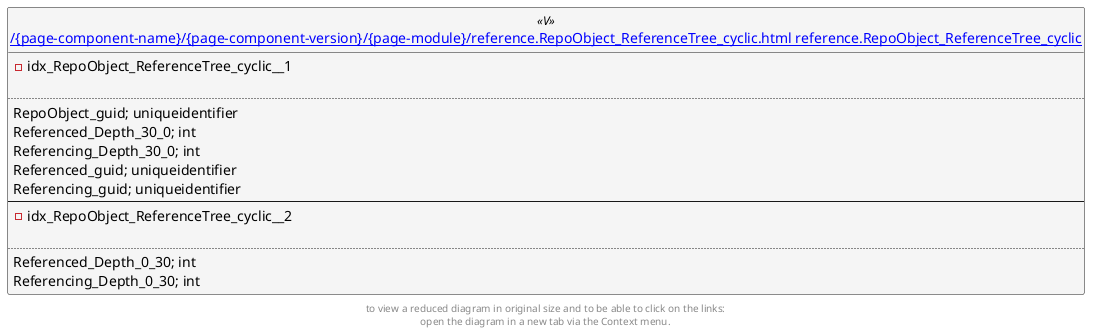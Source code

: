 @startuml
left to right direction
'top to bottom direction
hide circle
'avoide "." issues:
set namespaceSeparator none


skinparam class {
  BackgroundColor White
  BackgroundColor<<FN>> Yellow
  BackgroundColor<<FS>> Yellow
  BackgroundColor<<FT>> LightGray
  BackgroundColor<<IF>> Yellow
  BackgroundColor<<IS>> Yellow
  BackgroundColor<<P>> Aqua
  BackgroundColor<<PC>> Aqua
  BackgroundColor<<SN>> Yellow
  BackgroundColor<<SO>> SlateBlue
  BackgroundColor<<TF>> LightGray
  BackgroundColor<<TR>> Tomato
  BackgroundColor<<U>> White
  BackgroundColor<<V>> WhiteSmoke
  BackgroundColor<<X>> Aqua
}


entity "[[{site-url}/{page-component-name}/{page-component-version}/{page-module}/reference.RepoObject_ReferenceTree_cyclic.html reference.RepoObject_ReferenceTree_cyclic]]" as reference.RepoObject_ReferenceTree_cyclic << V >> {
- idx_RepoObject_ReferenceTree_cyclic__1

..
RepoObject_guid; uniqueidentifier
Referenced_Depth_30_0; int
Referencing_Depth_30_0; int
Referenced_guid; uniqueidentifier
Referencing_guid; uniqueidentifier
--
- idx_RepoObject_ReferenceTree_cyclic__2

..
Referenced_Depth_0_30; int
Referencing_Depth_0_30; int
}


footer
to view a reduced diagram in original size and to be able to click on the links:
open the diagram in a new tab via the Context menu.
end footer

@enduml


